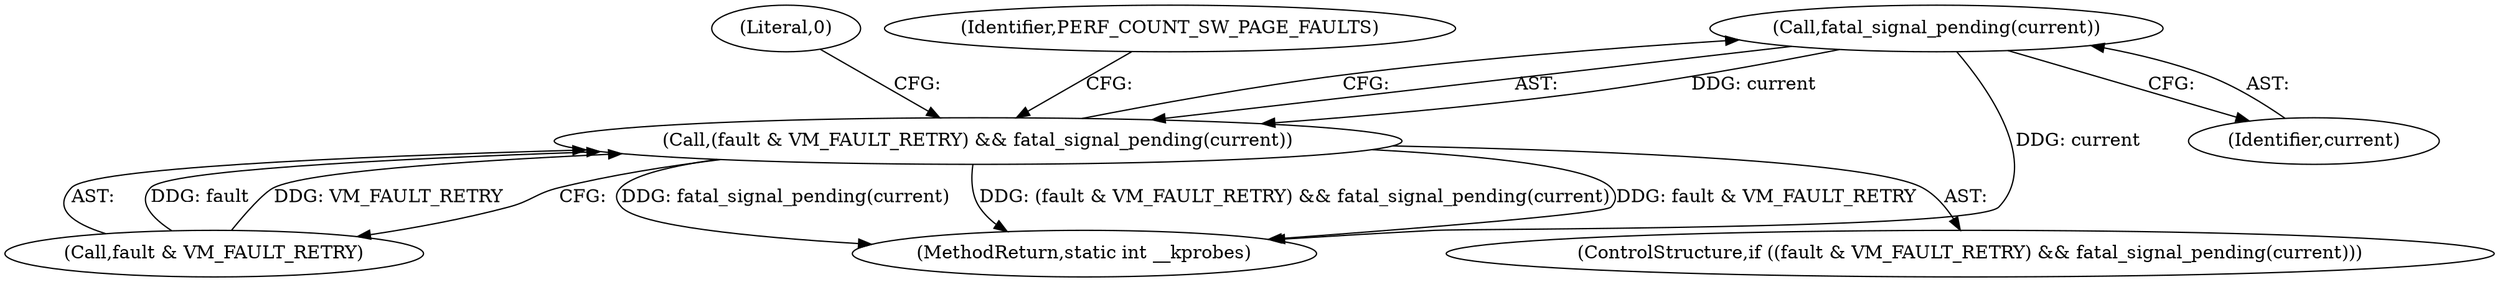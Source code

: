 digraph "0_linux_5a0fdfada3a2aa50d7b947a2e958bf00cbe0d830_0@API" {
"1000237" [label="(Call,fatal_signal_pending(current))"];
"1000233" [label="(Call,(fault & VM_FAULT_RETRY) && fatal_signal_pending(current))"];
"1000238" [label="(Identifier,current)"];
"1000240" [label="(Literal,0)"];
"1000232" [label="(ControlStructure,if ((fault & VM_FAULT_RETRY) && fatal_signal_pending(current)))"];
"1000234" [label="(Call,fault & VM_FAULT_RETRY)"];
"1000356" [label="(MethodReturn,static int __kprobes)"];
"1000237" [label="(Call,fatal_signal_pending(current))"];
"1000242" [label="(Identifier,PERF_COUNT_SW_PAGE_FAULTS)"];
"1000233" [label="(Call,(fault & VM_FAULT_RETRY) && fatal_signal_pending(current))"];
"1000237" -> "1000233"  [label="AST: "];
"1000237" -> "1000238"  [label="CFG: "];
"1000238" -> "1000237"  [label="AST: "];
"1000233" -> "1000237"  [label="CFG: "];
"1000237" -> "1000356"  [label="DDG: current"];
"1000237" -> "1000233"  [label="DDG: current"];
"1000233" -> "1000232"  [label="AST: "];
"1000233" -> "1000234"  [label="CFG: "];
"1000234" -> "1000233"  [label="AST: "];
"1000240" -> "1000233"  [label="CFG: "];
"1000242" -> "1000233"  [label="CFG: "];
"1000233" -> "1000356"  [label="DDG: fatal_signal_pending(current)"];
"1000233" -> "1000356"  [label="DDG: (fault & VM_FAULT_RETRY) && fatal_signal_pending(current)"];
"1000233" -> "1000356"  [label="DDG: fault & VM_FAULT_RETRY"];
"1000234" -> "1000233"  [label="DDG: fault"];
"1000234" -> "1000233"  [label="DDG: VM_FAULT_RETRY"];
}
